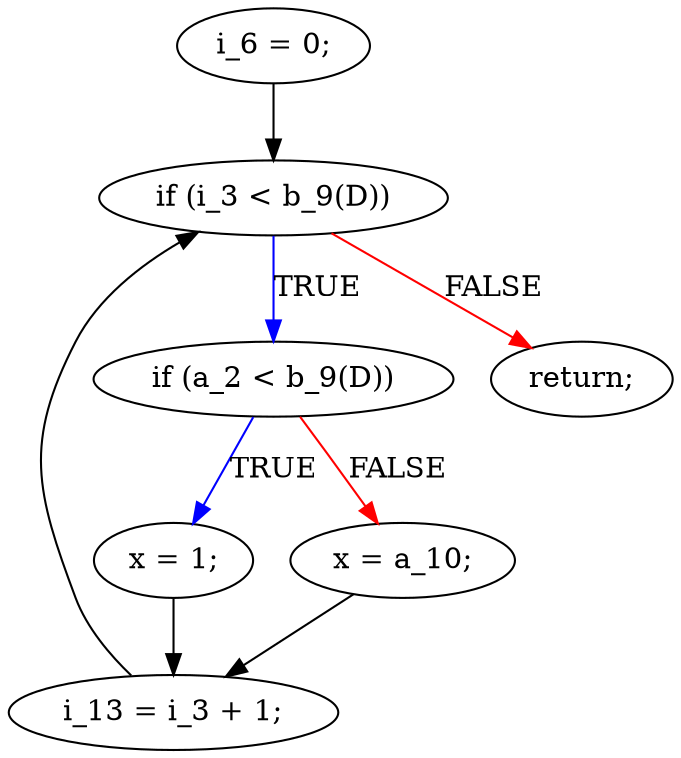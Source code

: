 digraph { // mcdc010a
    A2 [label="i_6 = 0;"];
    A3 [label="if (a_2 < b_9(D))"];
    A4 [label="x = 1;"];
    A5 [label="x = a_10;"];
    A6 [label="i_13 = i_3 + 1;"];
    A7 [label="if (i_3 < b_9(D))"];
    A8 [label="return;"];
    A2 -> A7 [label="", color="black"];
    A3 -> A4 [label="TRUE", color="blue"];
    A3 -> A5 [label="FALSE", color="red"];
    A4 -> A6 [label="", color="black"];
    A5 -> A6 [label="", color="black"];
    A6 -> A7 [label="", color="black"];
    A7 -> A3 [label="TRUE", color="blue"];
    A7 -> A8 [label="FALSE", color="red"];
}
